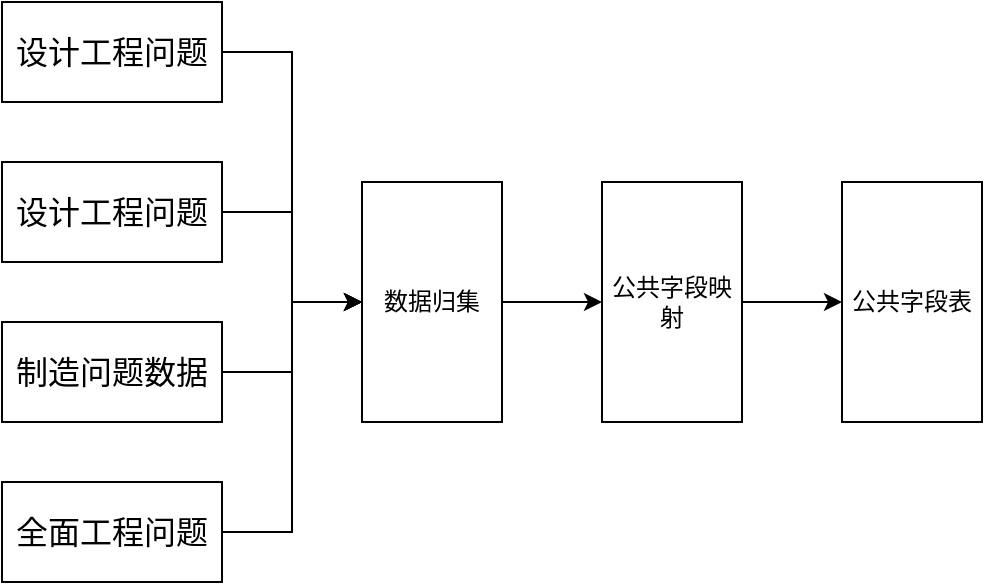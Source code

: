 <mxfile version="27.1.4">
  <diagram name="第 1 页" id="yMUlH-WVhS8GSEfFP2oN">
    <mxGraphModel dx="752" dy="387" grid="1" gridSize="10" guides="1" tooltips="1" connect="1" arrows="1" fold="1" page="1" pageScale="1" pageWidth="827" pageHeight="1169" math="0" shadow="0">
      <root>
        <mxCell id="0" />
        <mxCell id="1" parent="0" />
        <mxCell id="iM4n6Fn5fozvlxk0_vRT-8" style="edgeStyle=orthogonalEdgeStyle;rounded=0;orthogonalLoop=1;jettySize=auto;html=1;entryX=0;entryY=0.5;entryDx=0;entryDy=0;" edge="1" parent="1" source="iM4n6Fn5fozvlxk0_vRT-2" target="iM4n6Fn5fozvlxk0_vRT-7">
          <mxGeometry relative="1" as="geometry" />
        </mxCell>
        <mxCell id="iM4n6Fn5fozvlxk0_vRT-2" value="&lt;p class=&quot;MsoNormal&quot;&gt;&lt;span style=&quot;mso-spacerun:&#39;yes&#39;;font-family:宋体;mso-ascii-font-family:&#39;Times New Roman&#39;;&lt;br/&gt;mso-hansi-font-family:&#39;Times New Roman&#39;;mso-bidi-font-family:&#39;Times New Roman&#39;;font-size:12.0pt;&quot;&gt;设计工程问题&lt;/span&gt;&lt;/p&gt;" style="html=1;whiteSpace=wrap;" vertex="1" parent="1">
          <mxGeometry x="200" y="100" width="110" height="50" as="geometry" />
        </mxCell>
        <mxCell id="iM4n6Fn5fozvlxk0_vRT-9" style="edgeStyle=orthogonalEdgeStyle;rounded=0;orthogonalLoop=1;jettySize=auto;html=1;entryX=0;entryY=0.5;entryDx=0;entryDy=0;" edge="1" parent="1" source="iM4n6Fn5fozvlxk0_vRT-4" target="iM4n6Fn5fozvlxk0_vRT-7">
          <mxGeometry relative="1" as="geometry" />
        </mxCell>
        <mxCell id="iM4n6Fn5fozvlxk0_vRT-4" value="&lt;p class=&quot;MsoNormal&quot;&gt;&lt;span style=&quot;mso-spacerun:&#39;yes&#39;;font-family:宋体;mso-ascii-font-family:&#39;Times New Roman&#39;;&lt;br/&gt;mso-hansi-font-family:&#39;Times New Roman&#39;;mso-bidi-font-family:&#39;Times New Roman&#39;;font-size:12.0pt;&quot;&gt;设计工程问题&lt;/span&gt;&lt;/p&gt;" style="html=1;whiteSpace=wrap;" vertex="1" parent="1">
          <mxGeometry x="200" y="180" width="110" height="50" as="geometry" />
        </mxCell>
        <mxCell id="iM4n6Fn5fozvlxk0_vRT-12" style="edgeStyle=orthogonalEdgeStyle;rounded=0;orthogonalLoop=1;jettySize=auto;html=1;entryX=0;entryY=0.5;entryDx=0;entryDy=0;" edge="1" parent="1" source="iM4n6Fn5fozvlxk0_vRT-5" target="iM4n6Fn5fozvlxk0_vRT-7">
          <mxGeometry relative="1" as="geometry" />
        </mxCell>
        <mxCell id="iM4n6Fn5fozvlxk0_vRT-5" value="&lt;p class=&quot;MsoNormal&quot;&gt;&lt;span style=&quot;mso-spacerun:&#39;yes&#39;;font-family:宋体;mso-ascii-font-family:&#39;Times New Roman&#39;;&lt;br/&gt;mso-hansi-font-family:&#39;Times New Roman&#39;;mso-bidi-font-family:&#39;Times New Roman&#39;;font-size:12.0pt;&quot;&gt;制造问题数据&lt;/span&gt;&lt;/p&gt;" style="html=1;whiteSpace=wrap;" vertex="1" parent="1">
          <mxGeometry x="200" y="260" width="110" height="50" as="geometry" />
        </mxCell>
        <mxCell id="iM4n6Fn5fozvlxk0_vRT-11" style="edgeStyle=orthogonalEdgeStyle;rounded=0;orthogonalLoop=1;jettySize=auto;html=1;entryX=0;entryY=0.5;entryDx=0;entryDy=0;" edge="1" parent="1" source="iM4n6Fn5fozvlxk0_vRT-6" target="iM4n6Fn5fozvlxk0_vRT-7">
          <mxGeometry relative="1" as="geometry" />
        </mxCell>
        <mxCell id="iM4n6Fn5fozvlxk0_vRT-6" value="&lt;p class=&quot;MsoNormal&quot;&gt;&lt;span style=&quot;mso-spacerun:&#39;yes&#39;;font-family:宋体;mso-ascii-font-family:&#39;Times New Roman&#39;;&lt;br/&gt;mso-hansi-font-family:&#39;Times New Roman&#39;;mso-bidi-font-family:&#39;Times New Roman&#39;;font-size:12.0pt;&quot;&gt;全面工程问题&lt;/span&gt;&lt;/p&gt;" style="html=1;whiteSpace=wrap;" vertex="1" parent="1">
          <mxGeometry x="200" y="340" width="110" height="50" as="geometry" />
        </mxCell>
        <mxCell id="iM4n6Fn5fozvlxk0_vRT-14" style="edgeStyle=orthogonalEdgeStyle;rounded=0;orthogonalLoop=1;jettySize=auto;html=1;entryX=0;entryY=0.5;entryDx=0;entryDy=0;" edge="1" parent="1" source="iM4n6Fn5fozvlxk0_vRT-7" target="iM4n6Fn5fozvlxk0_vRT-13">
          <mxGeometry relative="1" as="geometry" />
        </mxCell>
        <mxCell id="iM4n6Fn5fozvlxk0_vRT-7" value="数据归集" style="html=1;whiteSpace=wrap;" vertex="1" parent="1">
          <mxGeometry x="380" y="190" width="70" height="120" as="geometry" />
        </mxCell>
        <mxCell id="iM4n6Fn5fozvlxk0_vRT-16" style="edgeStyle=orthogonalEdgeStyle;rounded=0;orthogonalLoop=1;jettySize=auto;html=1;entryX=0;entryY=0.5;entryDx=0;entryDy=0;" edge="1" parent="1" source="iM4n6Fn5fozvlxk0_vRT-13" target="iM4n6Fn5fozvlxk0_vRT-15">
          <mxGeometry relative="1" as="geometry" />
        </mxCell>
        <mxCell id="iM4n6Fn5fozvlxk0_vRT-13" value="公共字段映射" style="html=1;whiteSpace=wrap;" vertex="1" parent="1">
          <mxGeometry x="500" y="190" width="70" height="120" as="geometry" />
        </mxCell>
        <mxCell id="iM4n6Fn5fozvlxk0_vRT-15" value="公共字段表" style="html=1;whiteSpace=wrap;" vertex="1" parent="1">
          <mxGeometry x="620" y="190" width="70" height="120" as="geometry" />
        </mxCell>
      </root>
    </mxGraphModel>
  </diagram>
</mxfile>
